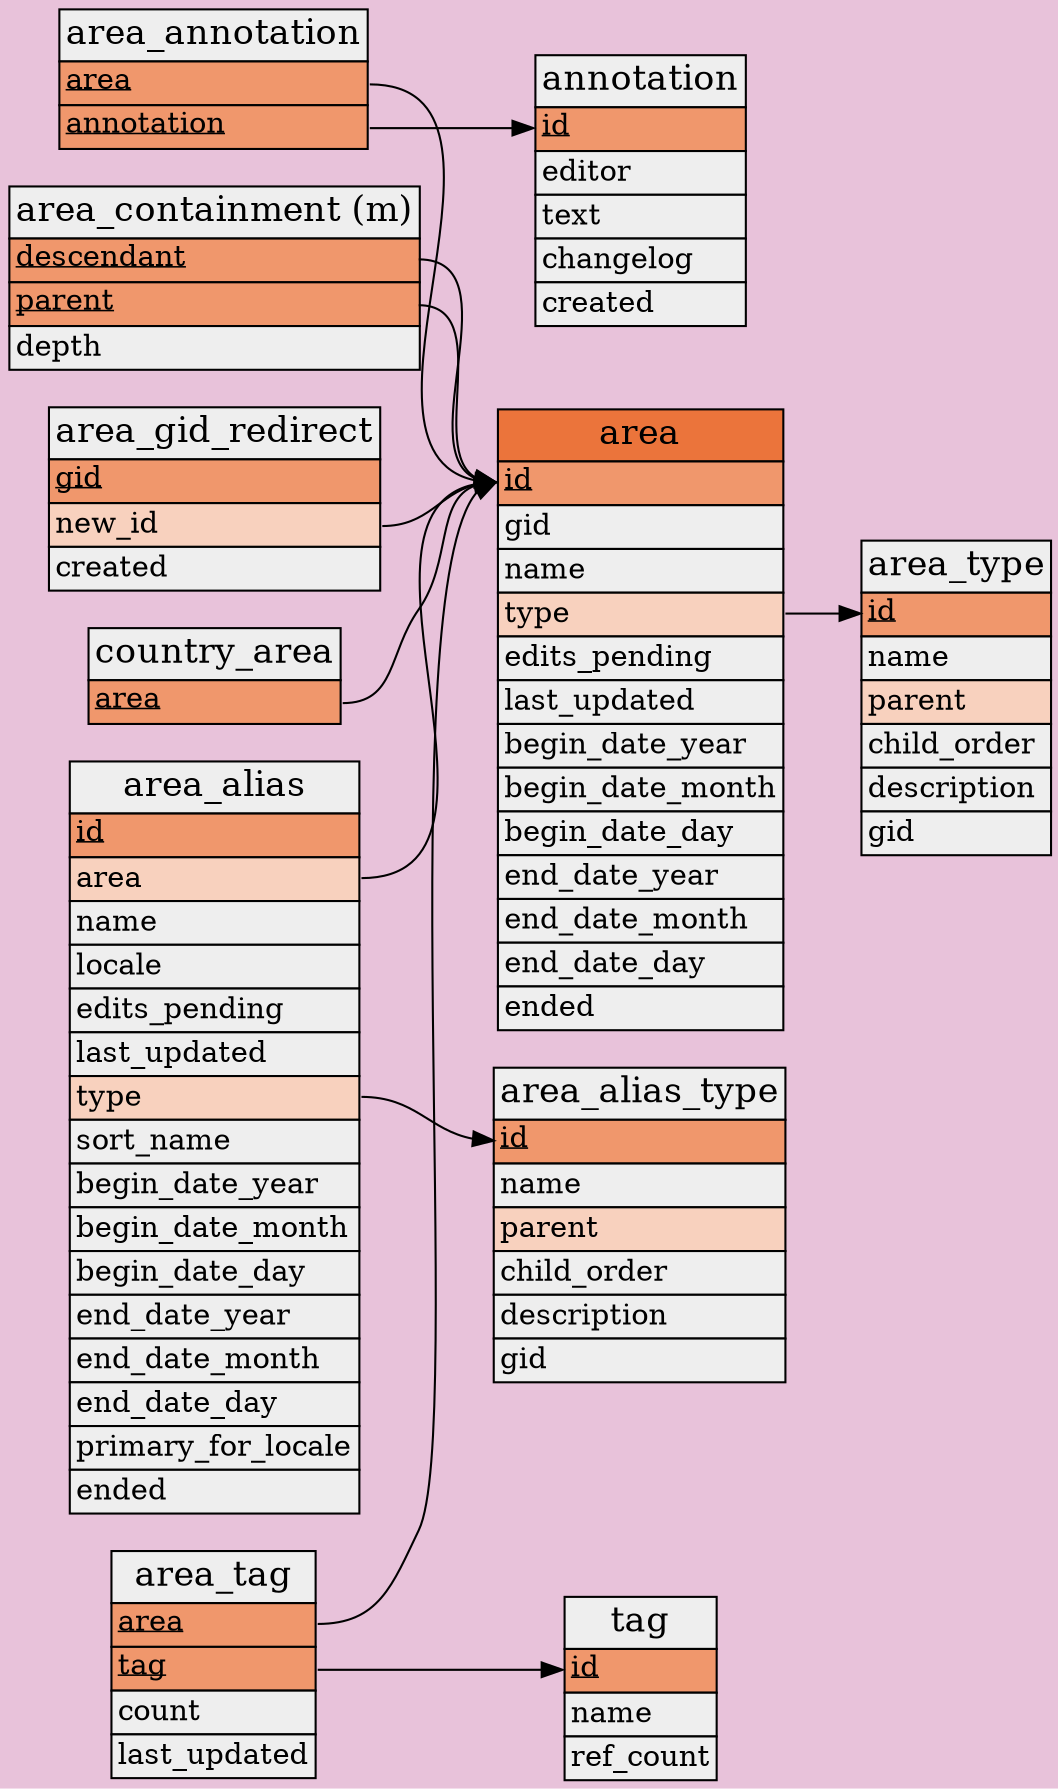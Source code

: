 // Automatically generated, do not edit.
// - Database schema sequence: 30
digraph area_entity_details {
    tooltip = "Tables for the “area” entity type properties"
    graph [
        bgcolor = "#e8c2da"
        concentrate = true
        pack = true
        rankdir = "LR"
    ];
    node [
        shape = plain
    ];

    // Tables
    "musicbrainz.annotation" [
        label = <
            <table border="0" cellspacing="0" cellborder="1">
                <tr><td bgcolor="#eeeeee"><font point-size="17">annotation</font></td></tr>
                <tr><td bgcolor="#f0976c" align="left" port="id"><font point-size="14"><u>id</u></font></td></tr>
                <tr><td bgcolor="#eeeeee" align="left" port="editor"><font point-size="14">editor</font></td></tr>
                <tr><td bgcolor="#eeeeee" align="left" port="text"><font point-size="14">text</font></td></tr>
                <tr><td bgcolor="#eeeeee" align="left" port="changelog"><font point-size="14">changelog</font></td></tr>
                <tr><td bgcolor="#eeeeee" align="left" port="created"><font point-size="14">created</font></td></tr>
            </table>
        >
    ];
    "musicbrainz.area" [
        label = <
            <table border="0" cellspacing="0" cellborder="1">
                <tr><td bgcolor="#eb743b"><font point-size="17">area</font></td></tr>
                <tr><td bgcolor="#f0976c" align="left" port="id"><font point-size="14"><u>id</u></font></td></tr>
                <tr><td bgcolor="#eeeeee" align="left" port="gid"><font point-size="14">gid</font></td></tr>
                <tr><td bgcolor="#eeeeee" align="left" port="name"><font point-size="14">name</font></td></tr>
                <tr><td bgcolor="#f8d1be" align="left" port="type"><font point-size="14">type</font></td></tr>
                <tr><td bgcolor="#eeeeee" align="left" port="edits_pending"><font point-size="14">edits_pending</font></td></tr>
                <tr><td bgcolor="#eeeeee" align="left" port="last_updated"><font point-size="14">last_updated</font></td></tr>
                <tr><td bgcolor="#eeeeee" align="left" port="begin_date_year"><font point-size="14">begin_date_year</font></td></tr>
                <tr><td bgcolor="#eeeeee" align="left" port="begin_date_month"><font point-size="14">begin_date_month</font></td></tr>
                <tr><td bgcolor="#eeeeee" align="left" port="begin_date_day"><font point-size="14">begin_date_day</font></td></tr>
                <tr><td bgcolor="#eeeeee" align="left" port="end_date_year"><font point-size="14">end_date_year</font></td></tr>
                <tr><td bgcolor="#eeeeee" align="left" port="end_date_month"><font point-size="14">end_date_month</font></td></tr>
                <tr><td bgcolor="#eeeeee" align="left" port="end_date_day"><font point-size="14">end_date_day</font></td></tr>
                <tr><td bgcolor="#eeeeee" align="left" port="ended"><font point-size="14">ended</font></td></tr>
            </table>
        >
    ];
    "musicbrainz.area_alias" [
        label = <
            <table border="0" cellspacing="0" cellborder="1">
                <tr><td bgcolor="#eeeeee"><font point-size="17">area_alias</font></td></tr>
                <tr><td bgcolor="#f0976c" align="left" port="id"><font point-size="14"><u>id</u></font></td></tr>
                <tr><td bgcolor="#f8d1be" align="left" port="area"><font point-size="14">area</font></td></tr>
                <tr><td bgcolor="#eeeeee" align="left" port="name"><font point-size="14">name</font></td></tr>
                <tr><td bgcolor="#eeeeee" align="left" port="locale"><font point-size="14">locale</font></td></tr>
                <tr><td bgcolor="#eeeeee" align="left" port="edits_pending"><font point-size="14">edits_pending</font></td></tr>
                <tr><td bgcolor="#eeeeee" align="left" port="last_updated"><font point-size="14">last_updated</font></td></tr>
                <tr><td bgcolor="#f8d1be" align="left" port="type"><font point-size="14">type</font></td></tr>
                <tr><td bgcolor="#eeeeee" align="left" port="sort_name"><font point-size="14">sort_name</font></td></tr>
                <tr><td bgcolor="#eeeeee" align="left" port="begin_date_year"><font point-size="14">begin_date_year</font></td></tr>
                <tr><td bgcolor="#eeeeee" align="left" port="begin_date_month"><font point-size="14">begin_date_month</font></td></tr>
                <tr><td bgcolor="#eeeeee" align="left" port="begin_date_day"><font point-size="14">begin_date_day</font></td></tr>
                <tr><td bgcolor="#eeeeee" align="left" port="end_date_year"><font point-size="14">end_date_year</font></td></tr>
                <tr><td bgcolor="#eeeeee" align="left" port="end_date_month"><font point-size="14">end_date_month</font></td></tr>
                <tr><td bgcolor="#eeeeee" align="left" port="end_date_day"><font point-size="14">end_date_day</font></td></tr>
                <tr><td bgcolor="#eeeeee" align="left" port="primary_for_locale"><font point-size="14">primary_for_locale</font></td></tr>
                <tr><td bgcolor="#eeeeee" align="left" port="ended"><font point-size="14">ended</font></td></tr>
            </table>
        >
    ];
    "musicbrainz.area_alias_type" [
        label = <
            <table border="0" cellspacing="0" cellborder="1">
                <tr><td bgcolor="#eeeeee"><font point-size="17">area_alias_type</font></td></tr>
                <tr><td bgcolor="#f0976c" align="left" port="id"><font point-size="14"><u>id</u></font></td></tr>
                <tr><td bgcolor="#eeeeee" align="left" port="name"><font point-size="14">name</font></td></tr>
                <tr><td bgcolor="#f8d1be" align="left" port="parent"><font point-size="14">parent</font></td></tr>
                <tr><td bgcolor="#eeeeee" align="left" port="child_order"><font point-size="14">child_order</font></td></tr>
                <tr><td bgcolor="#eeeeee" align="left" port="description"><font point-size="14">description</font></td></tr>
                <tr><td bgcolor="#eeeeee" align="left" port="gid"><font point-size="14">gid</font></td></tr>
            </table>
        >
    ];
    "musicbrainz.area_annotation" [
        label = <
            <table border="0" cellspacing="0" cellborder="1">
                <tr><td bgcolor="#eeeeee"><font point-size="17">area_annotation</font></td></tr>
                <tr><td bgcolor="#f0976c" align="left" port="area"><font point-size="14"><u>area</u></font></td></tr>
                <tr><td bgcolor="#f0976c" align="left" port="annotation"><font point-size="14"><u>annotation</u></font></td></tr>
            </table>
        >
    ];
    "musicbrainz.area_containment" [
        label = <
            <table border="0" cellspacing="0" cellborder="1">
                <tr><td bgcolor="#eeeeee"><font point-size="17">area_containment (m)</font></td></tr>
                <tr><td bgcolor="#f0976c" align="left" port="descendant"><font point-size="14"><u>descendant</u></font></td></tr>
                <tr><td bgcolor="#f0976c" align="left" port="parent"><font point-size="14"><u>parent</u></font></td></tr>
                <tr><td bgcolor="#eeeeee" align="left" port="depth"><font point-size="14">depth</font></td></tr>
            </table>
        >
    ];
    "musicbrainz.area_gid_redirect" [
        label = <
            <table border="0" cellspacing="0" cellborder="1">
                <tr><td bgcolor="#eeeeee"><font point-size="17">area_gid_redirect</font></td></tr>
                <tr><td bgcolor="#f0976c" align="left" port="gid"><font point-size="14"><u>gid</u></font></td></tr>
                <tr><td bgcolor="#f8d1be" align="left" port="new_id"><font point-size="14">new_id</font></td></tr>
                <tr><td bgcolor="#eeeeee" align="left" port="created"><font point-size="14">created</font></td></tr>
            </table>
        >
    ];
    "musicbrainz.area_tag" [
        label = <
            <table border="0" cellspacing="0" cellborder="1">
                <tr><td bgcolor="#eeeeee"><font point-size="17">area_tag</font></td></tr>
                <tr><td bgcolor="#f0976c" align="left" port="area"><font point-size="14"><u>area</u></font></td></tr>
                <tr><td bgcolor="#f0976c" align="left" port="tag"><font point-size="14"><u>tag</u></font></td></tr>
                <tr><td bgcolor="#eeeeee" align="left" port="count"><font point-size="14">count</font></td></tr>
                <tr><td bgcolor="#eeeeee" align="left" port="last_updated"><font point-size="14">last_updated</font></td></tr>
            </table>
        >
    ];
    "musicbrainz.area_type" [
        label = <
            <table border="0" cellspacing="0" cellborder="1">
                <tr><td bgcolor="#eeeeee"><font point-size="17">area_type</font></td></tr>
                <tr><td bgcolor="#f0976c" align="left" port="id"><font point-size="14"><u>id</u></font></td></tr>
                <tr><td bgcolor="#eeeeee" align="left" port="name"><font point-size="14">name</font></td></tr>
                <tr><td bgcolor="#f8d1be" align="left" port="parent"><font point-size="14">parent</font></td></tr>
                <tr><td bgcolor="#eeeeee" align="left" port="child_order"><font point-size="14">child_order</font></td></tr>
                <tr><td bgcolor="#eeeeee" align="left" port="description"><font point-size="14">description</font></td></tr>
                <tr><td bgcolor="#eeeeee" align="left" port="gid"><font point-size="14">gid</font></td></tr>
            </table>
        >
    ];
    "musicbrainz.country_area" [
        label = <
            <table border="0" cellspacing="0" cellborder="1">
                <tr><td bgcolor="#eeeeee"><font point-size="17">country_area</font></td></tr>
                <tr><td bgcolor="#f0976c" align="left" port="area"><font point-size="14"><u>area</u></font></td></tr>
            </table>
        >
    ];
    "musicbrainz.tag" [
        label = <
            <table border="0" cellspacing="0" cellborder="1">
                <tr><td bgcolor="#eeeeee"><font point-size="17">tag</font></td></tr>
                <tr><td bgcolor="#f0976c" align="left" port="id"><font point-size="14"><u>id</u></font></td></tr>
                <tr><td bgcolor="#eeeeee" align="left" port="name"><font point-size="14">name</font></td></tr>
                <tr><td bgcolor="#eeeeee" align="left" port="ref_count"><font point-size="14">ref_count</font></td></tr>
            </table>
        >
    ];

    // References
    "musicbrainz.area":"type" -> "musicbrainz.area_type":"id"
    "musicbrainz.area_alias":"area" -> "musicbrainz.area":"id"
    "musicbrainz.area_alias":"type" -> "musicbrainz.area_alias_type":"id"
    "musicbrainz.area_annotation":"area" -> "musicbrainz.area":"id"
    "musicbrainz.area_annotation":"annotation" -> "musicbrainz.annotation":"id"
    "musicbrainz.area_containment":"descendant" -> "musicbrainz.area":"id"
    "musicbrainz.area_containment":"parent" -> "musicbrainz.area":"id"
    "musicbrainz.area_gid_redirect":"new_id" -> "musicbrainz.area":"id"
    "musicbrainz.area_tag":"area" -> "musicbrainz.area":"id"
    "musicbrainz.area_tag":"tag" -> "musicbrainz.tag":"id"
    "musicbrainz.country_area":"area" -> "musicbrainz.area":"id"
}

